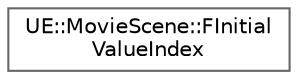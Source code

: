 digraph "Graphical Class Hierarchy"
{
 // INTERACTIVE_SVG=YES
 // LATEX_PDF_SIZE
  bgcolor="transparent";
  edge [fontname=Helvetica,fontsize=10,labelfontname=Helvetica,labelfontsize=10];
  node [fontname=Helvetica,fontsize=10,shape=box,height=0.2,width=0.4];
  rankdir="LR";
  Node0 [id="Node000000",label="UE::MovieScene::FInitial\lValueIndex",height=0.2,width=0.4,color="grey40", fillcolor="white", style="filled",URL="$d6/da5/structUE_1_1MovieScene_1_1FInitialValueIndex.html",tooltip="Type-safe index that defines a unique index of an initial value within a TPropertyValueStorage instan..."];
}
